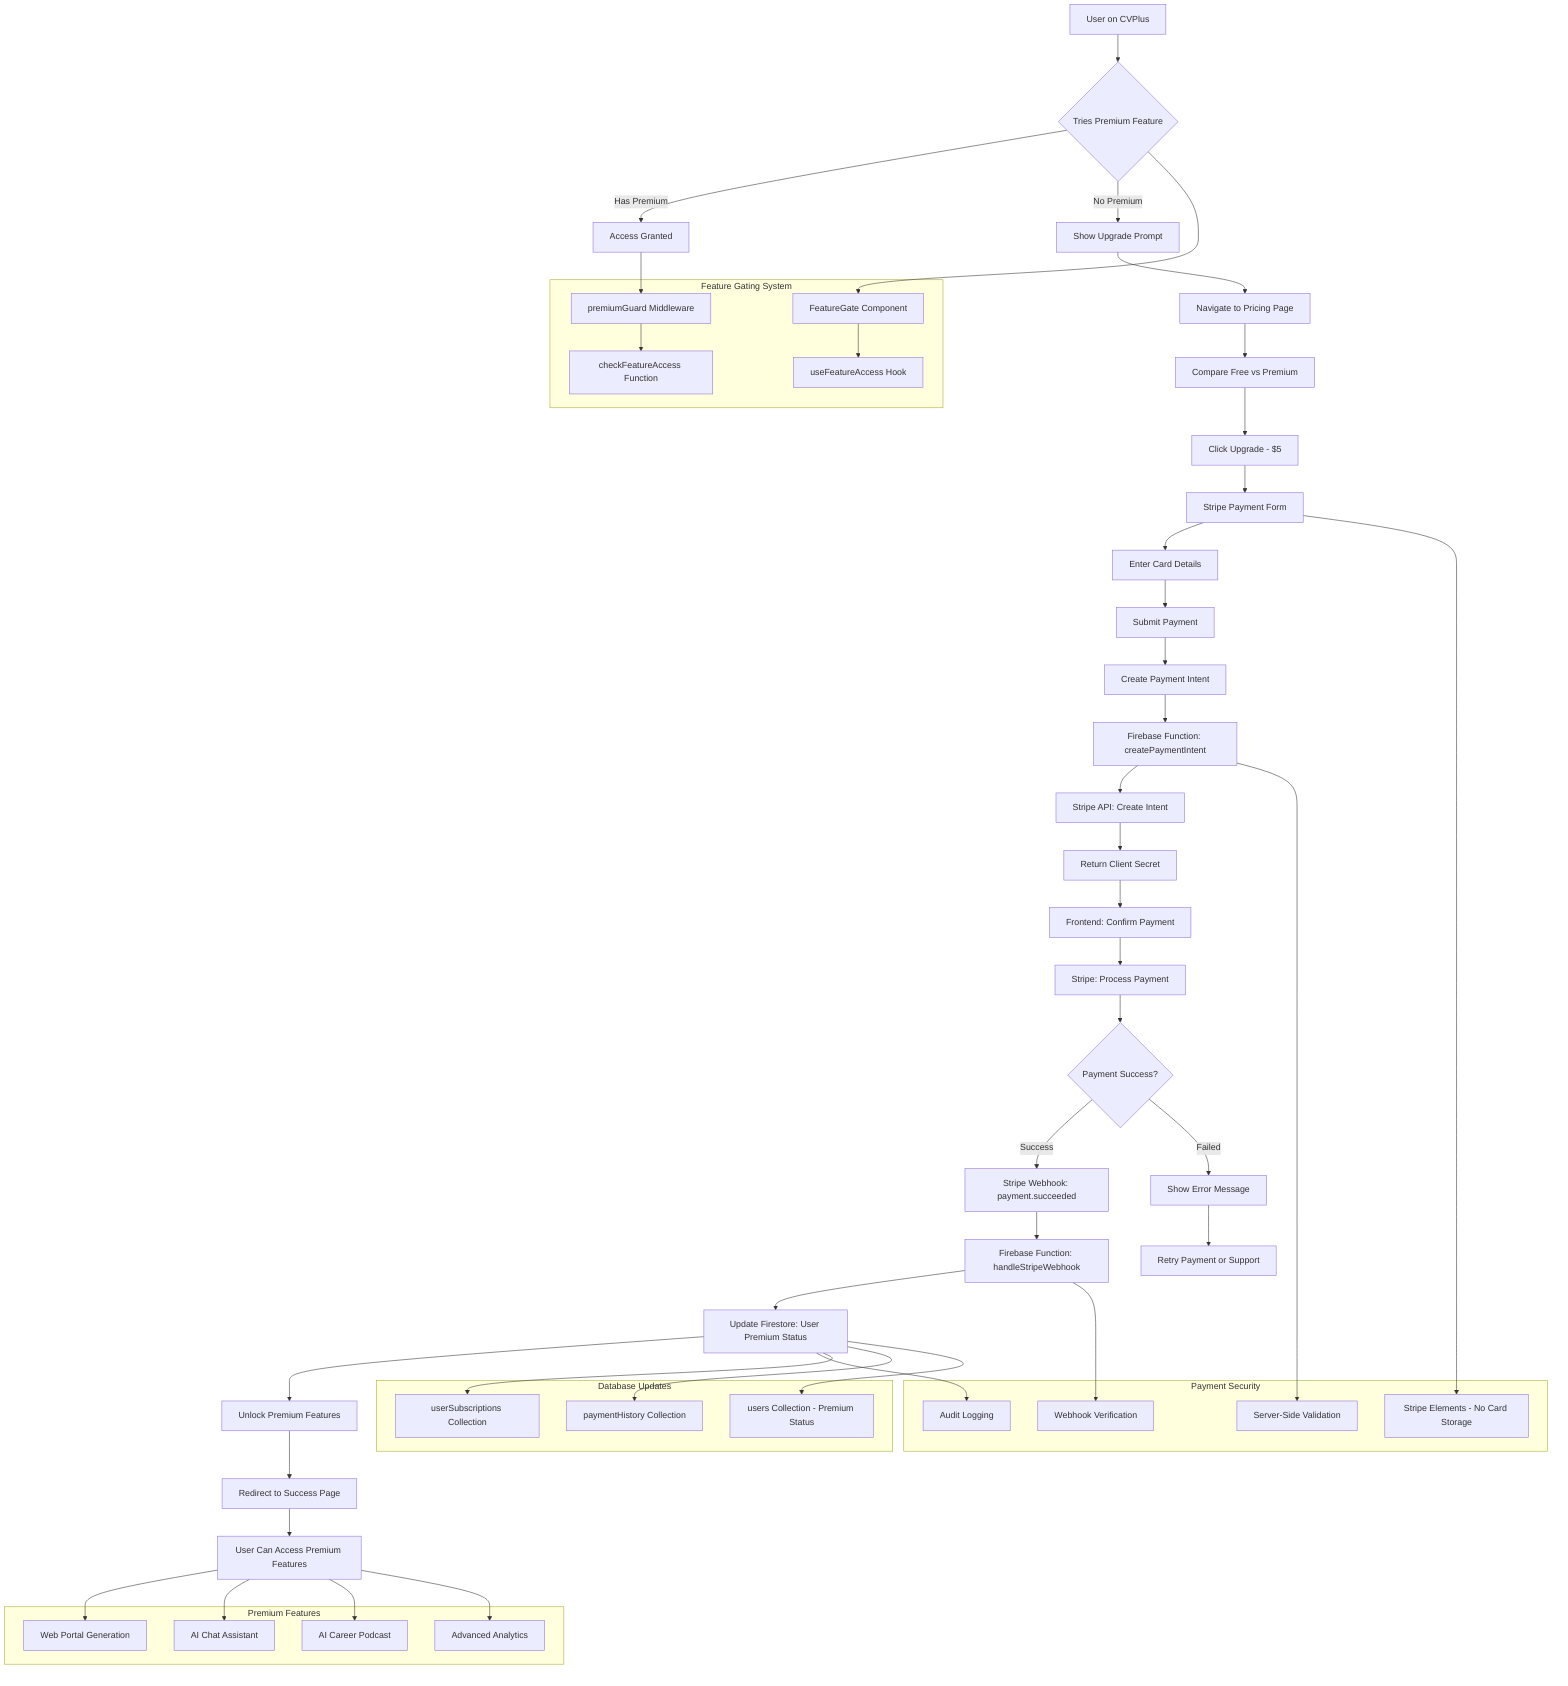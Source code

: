 graph TD
    A[User on CVPlus] --> B{Tries Premium Feature}
    B -->|Has Premium| C[Access Granted]
    B -->|No Premium| D[Show Upgrade Prompt]
    
    D --> E[Navigate to Pricing Page]
    E --> F[Compare Free vs Premium]
    F --> G[Click Upgrade - $5]
    
    G --> H[Stripe Payment Form]
    H --> I[Enter Card Details]
    I --> J[Submit Payment]
    
    J --> K[Create Payment Intent]
    K --> L[Firebase Function: createPaymentIntent]
    L --> M[Stripe API: Create Intent]
    M --> N[Return Client Secret]
    
    N --> O[Frontend: Confirm Payment]
    O --> P[Stripe: Process Payment]
    P --> Q{Payment Success?}
    
    Q -->|Success| R[Stripe Webhook: payment.succeeded]
    Q -->|Failed| S[Show Error Message]
    
    R --> T[Firebase Function: handleStripeWebhook]
    T --> U[Update Firestore: User Premium Status]
    U --> V[Unlock Premium Features]
    
    V --> W[Redirect to Success Page]
    W --> X[User Can Access Premium Features]
    
    S --> Y[Retry Payment or Support]
    
    subgraph "Premium Features"
        C1[Web Portal Generation]
        C2[AI Chat Assistant] 
        C3[AI Career Podcast]
        C4[Advanced Analytics]
    end
    
    X --> C1
    X --> C2
    X --> C3
    X --> C4
    
    subgraph "Payment Security"
        PS1[Stripe Elements - No Card Storage]
        PS2[Server-Side Validation]
        PS3[Webhook Verification]
        PS4[Audit Logging]
    end
    
    H --> PS1
    L --> PS2
    T --> PS3
    U --> PS4
    
    subgraph "Database Updates"
        DB1[userSubscriptions Collection]
        DB2[paymentHistory Collection]
        DB3[users Collection - Premium Status]
    end
    
    U --> DB1
    U --> DB2
    U --> DB3
    
    subgraph "Feature Gating System"
        FG1[FeatureGate Component]
        FG2[useFeatureAccess Hook]
        FG3[premiumGuard Middleware]
        FG4[checkFeatureAccess Function]
    end
    
    B --> FG1
    FG1 --> FG2
    C --> FG3
    FG3 --> FG4